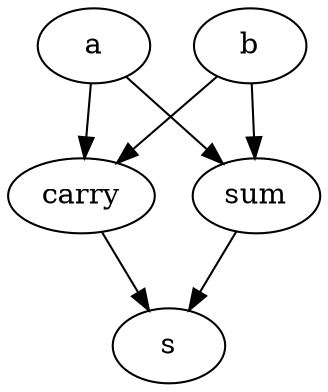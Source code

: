 strict digraph "" {
	carry	[complexity=3,
		importance=0.382353132987,
		rank=0.127451044329];
	s	[complexity=0,
		importance=0.205882470005,
		rank=0.0];
	carry -> s;
	a	[complexity=6,
		importance=0.5,
		rank=0.0833333333333];
	a -> carry;
	sum	[complexity=3,
		importance=0.382353132987,
		rank=0.127451044329];
	a -> sum;
	b	[complexity=6,
		importance=0.5,
		rank=0.0833333333333];
	b -> carry;
	b -> sum;
	sum -> s;
}
